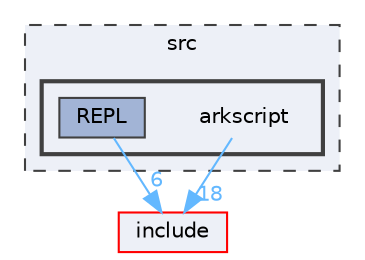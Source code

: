 digraph "/Users/fola/Documents/ArkScript/Ark/src/arkscript"
{
 // INTERACTIVE_SVG=YES
 // LATEX_PDF_SIZE
  bgcolor="transparent";
  edge [fontname=Helvetica,fontsize=10,labelfontname=Helvetica,labelfontsize=10];
  node [fontname=Helvetica,fontsize=10,shape=box,height=0.2,width=0.4];
  compound=true
  subgraph clusterdir_68267d1309a1af8e8297ef4c3efbcdba {
    graph [ bgcolor="#edf0f7", pencolor="grey25", label="src", fontname=Helvetica,fontsize=10 style="filled,dashed", URL="dir_68267d1309a1af8e8297ef4c3efbcdba.html",tooltip=""]
  subgraph clusterdir_2f97cbe3d7d7ee3d0a7f34ae796b7c3c {
    graph [ bgcolor="#edf0f7", pencolor="grey25", label="", fontname=Helvetica,fontsize=10 style="filled,bold", URL="dir_2f97cbe3d7d7ee3d0a7f34ae796b7c3c.html",tooltip=""]
    dir_2f97cbe3d7d7ee3d0a7f34ae796b7c3c [shape=plaintext, label="arkscript"];
  dir_b137344471615342cb36678e59bedd43 [label="REPL", fillcolor="#a2b4d6", color="grey25", style="filled", URL="dir_b137344471615342cb36678e59bedd43.html",tooltip=""];
  }
  }
  dir_d44c64559bbebec7f509842c48db8b23 [label="include", fillcolor="#edf0f7", color="red", style="filled", URL="dir_d44c64559bbebec7f509842c48db8b23.html",tooltip=""];
  dir_2f97cbe3d7d7ee3d0a7f34ae796b7c3c->dir_d44c64559bbebec7f509842c48db8b23 [headlabel="18", labeldistance=1.5 headhref="dir_000003_000022.html" href="dir_000003_000022.html" color="steelblue1" fontcolor="steelblue1"];
  dir_b137344471615342cb36678e59bedd43->dir_d44c64559bbebec7f509842c48db8b23 [headlabel="6", labeldistance=1.5 headhref="dir_000038_000022.html" href="dir_000038_000022.html" color="steelblue1" fontcolor="steelblue1"];
}
